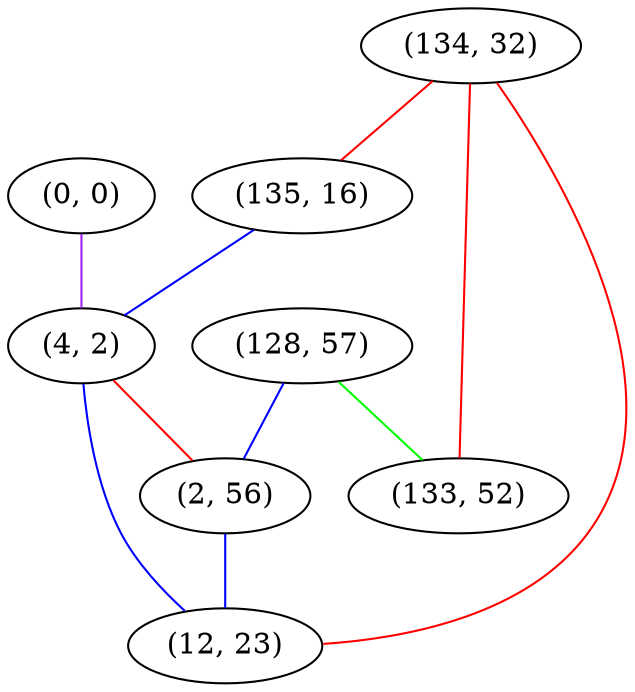 graph "" {
"(0, 0)";
"(128, 57)";
"(134, 32)";
"(133, 52)";
"(135, 16)";
"(4, 2)";
"(2, 56)";
"(12, 23)";
"(0, 0)" -- "(4, 2)"  [color=purple, key=0, weight=4];
"(128, 57)" -- "(2, 56)"  [color=blue, key=0, weight=3];
"(128, 57)" -- "(133, 52)"  [color=green, key=0, weight=2];
"(134, 32)" -- "(12, 23)"  [color=red, key=0, weight=1];
"(134, 32)" -- "(135, 16)"  [color=red, key=0, weight=1];
"(134, 32)" -- "(133, 52)"  [color=red, key=0, weight=1];
"(135, 16)" -- "(4, 2)"  [color=blue, key=0, weight=3];
"(4, 2)" -- "(2, 56)"  [color=red, key=0, weight=1];
"(4, 2)" -- "(12, 23)"  [color=blue, key=0, weight=3];
"(2, 56)" -- "(12, 23)"  [color=blue, key=0, weight=3];
}
